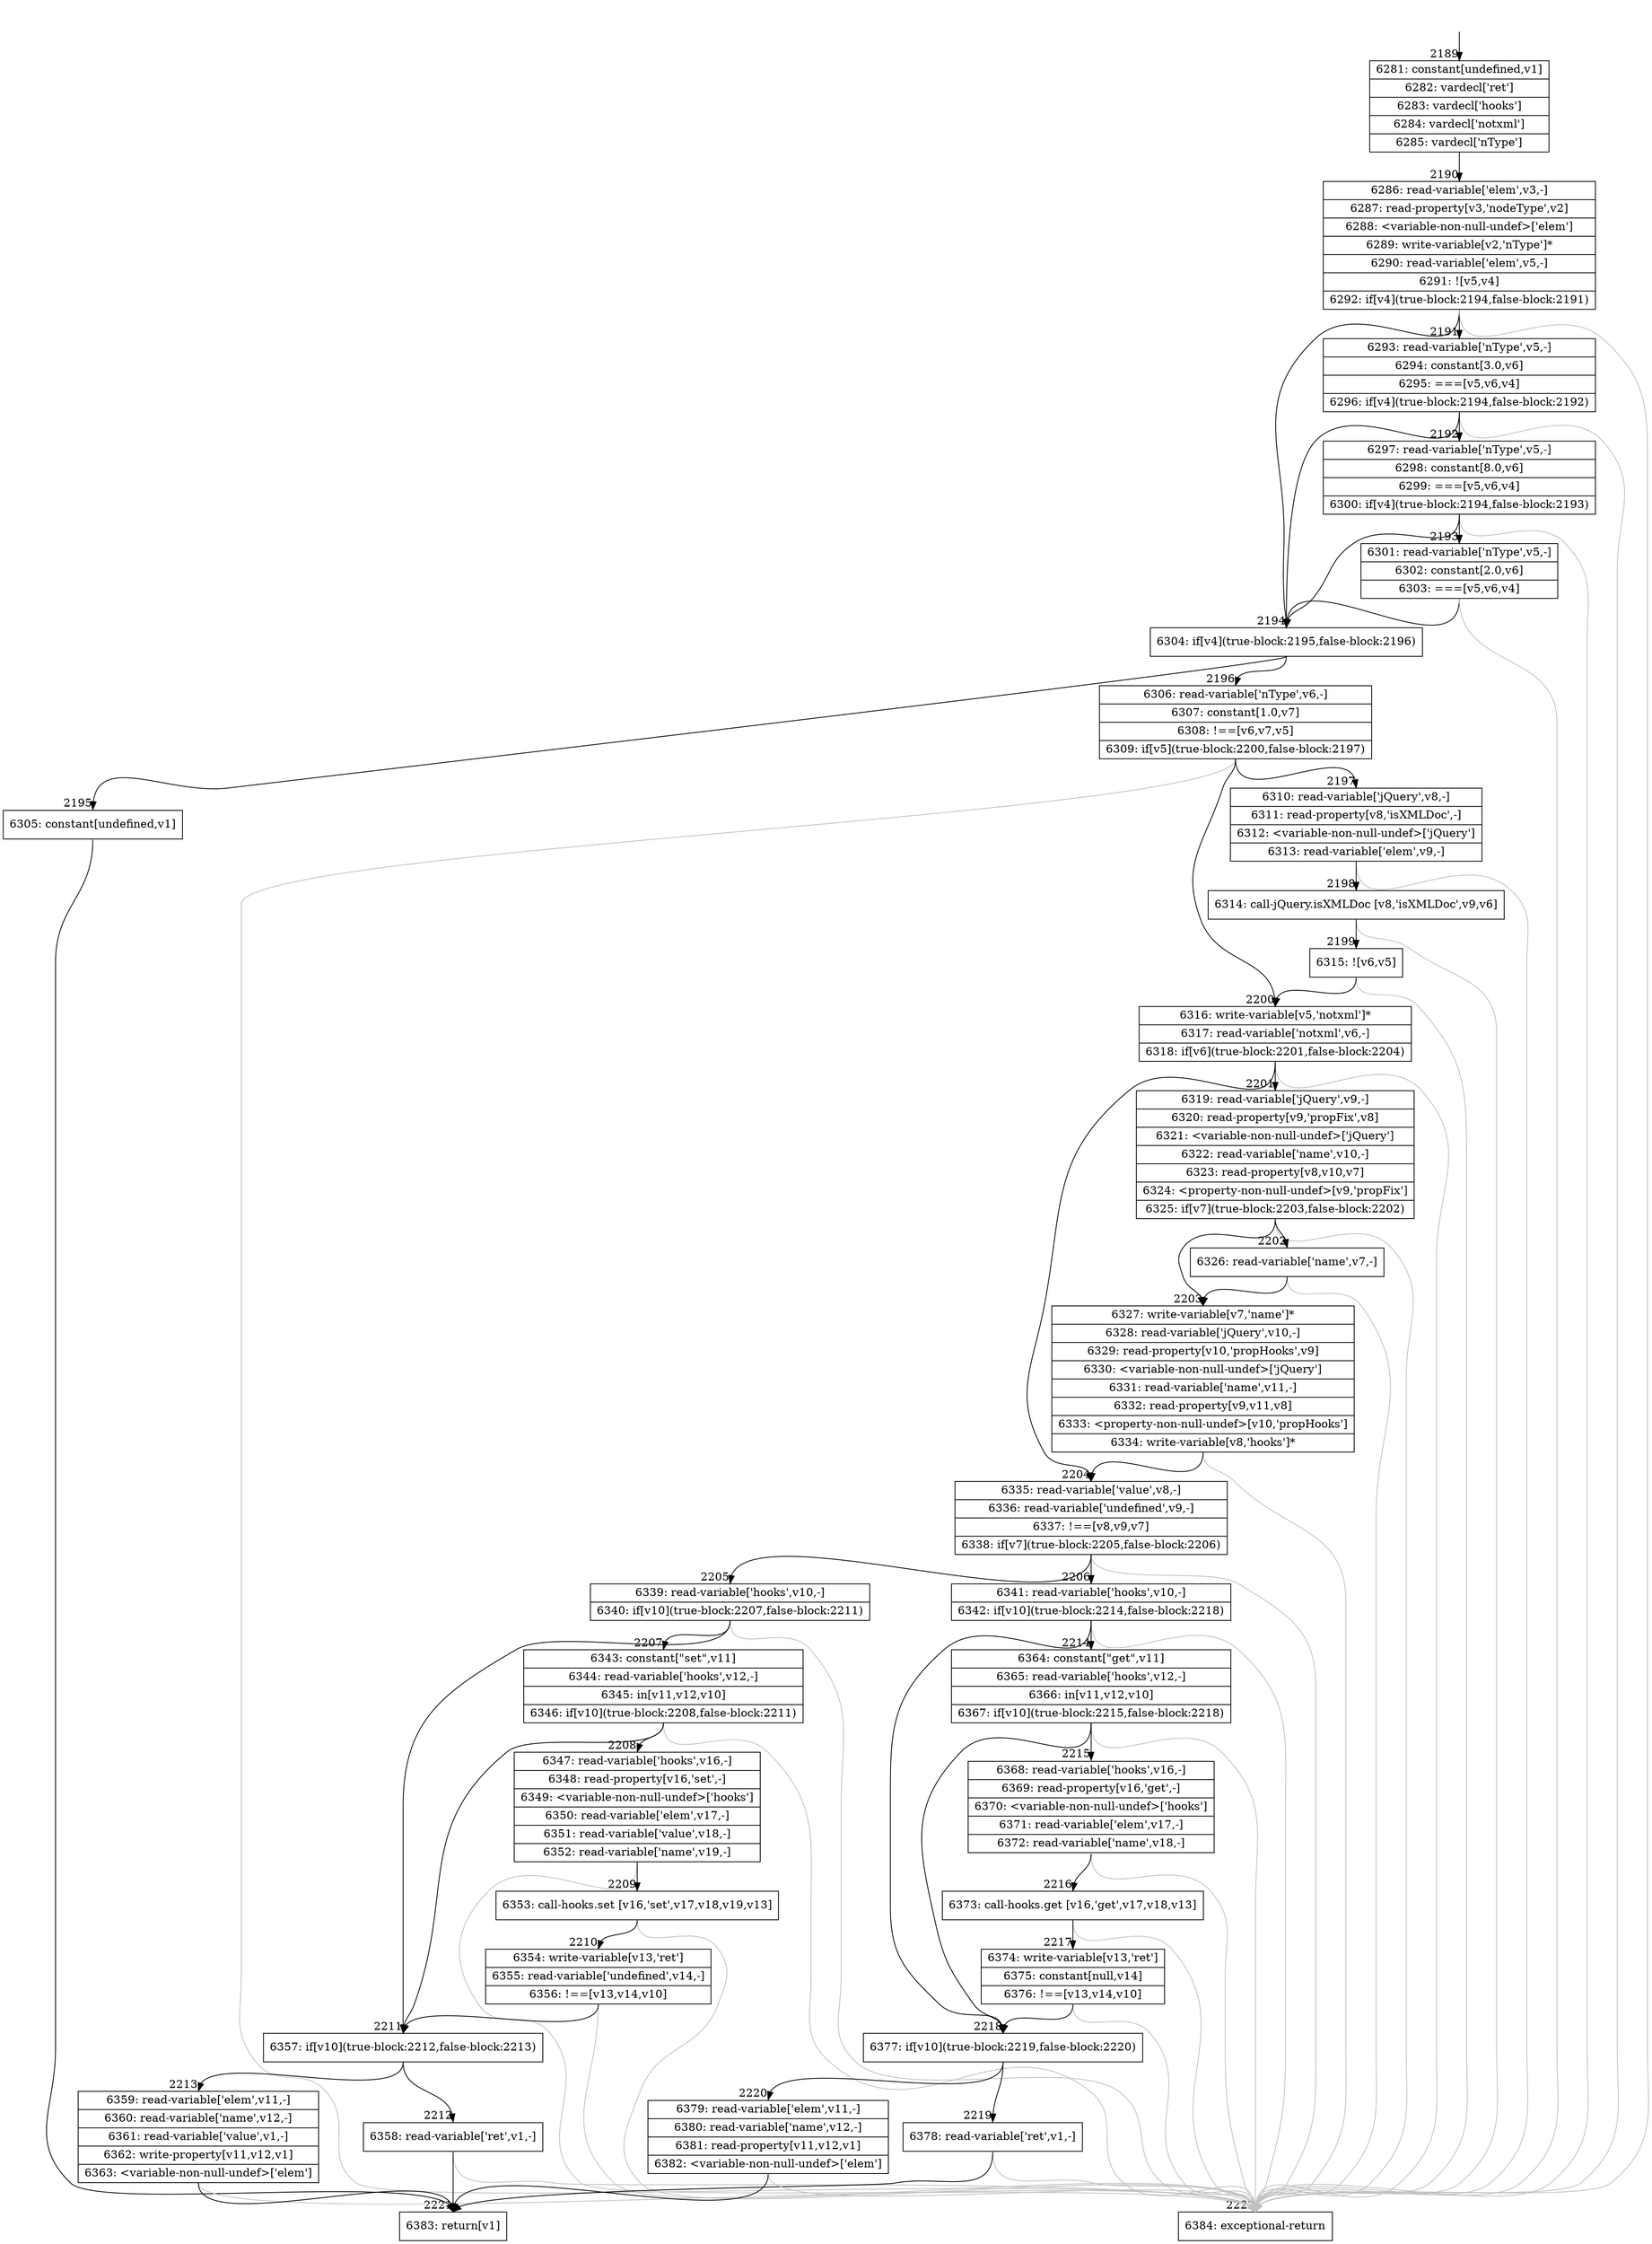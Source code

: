 digraph {
rankdir="TD"
BB_entry147[shape=none,label=""];
BB_entry147 -> BB2189 [tailport=s, headport=n, headlabel="    2189"]
BB2189 [shape=record label="{6281: constant[undefined,v1]|6282: vardecl['ret']|6283: vardecl['hooks']|6284: vardecl['notxml']|6285: vardecl['nType']}" ] 
BB2189 -> BB2190 [tailport=s, headport=n, headlabel="      2190"]
BB2190 [shape=record label="{6286: read-variable['elem',v3,-]|6287: read-property[v3,'nodeType',v2]|6288: \<variable-non-null-undef\>['elem']|6289: write-variable[v2,'nType']*|6290: read-variable['elem',v5,-]|6291: ![v5,v4]|6292: if[v4](true-block:2194,false-block:2191)}" ] 
BB2190 -> BB2194 [tailport=s, headport=n, headlabel="      2194"]
BB2190 -> BB2191 [tailport=s, headport=n, headlabel="      2191"]
BB2190 -> BB2222 [tailport=s, headport=n, color=gray, headlabel="      2222"]
BB2191 [shape=record label="{6293: read-variable['nType',v5,-]|6294: constant[3.0,v6]|6295: ===[v5,v6,v4]|6296: if[v4](true-block:2194,false-block:2192)}" ] 
BB2191 -> BB2194 [tailport=s, headport=n]
BB2191 -> BB2192 [tailport=s, headport=n, headlabel="      2192"]
BB2191 -> BB2222 [tailport=s, headport=n, color=gray]
BB2192 [shape=record label="{6297: read-variable['nType',v5,-]|6298: constant[8.0,v6]|6299: ===[v5,v6,v4]|6300: if[v4](true-block:2194,false-block:2193)}" ] 
BB2192 -> BB2194 [tailport=s, headport=n]
BB2192 -> BB2193 [tailport=s, headport=n, headlabel="      2193"]
BB2192 -> BB2222 [tailport=s, headport=n, color=gray]
BB2193 [shape=record label="{6301: read-variable['nType',v5,-]|6302: constant[2.0,v6]|6303: ===[v5,v6,v4]}" ] 
BB2193 -> BB2194 [tailport=s, headport=n]
BB2193 -> BB2222 [tailport=s, headport=n, color=gray]
BB2194 [shape=record label="{6304: if[v4](true-block:2195,false-block:2196)}" ] 
BB2194 -> BB2195 [tailport=s, headport=n, headlabel="      2195"]
BB2194 -> BB2196 [tailport=s, headport=n, headlabel="      2196"]
BB2195 [shape=record label="{6305: constant[undefined,v1]}" ] 
BB2195 -> BB2221 [tailport=s, headport=n, headlabel="      2221"]
BB2196 [shape=record label="{6306: read-variable['nType',v6,-]|6307: constant[1.0,v7]|6308: !==[v6,v7,v5]|6309: if[v5](true-block:2200,false-block:2197)}" ] 
BB2196 -> BB2200 [tailport=s, headport=n, headlabel="      2200"]
BB2196 -> BB2197 [tailport=s, headport=n, headlabel="      2197"]
BB2196 -> BB2222 [tailport=s, headport=n, color=gray]
BB2197 [shape=record label="{6310: read-variable['jQuery',v8,-]|6311: read-property[v8,'isXMLDoc',-]|6312: \<variable-non-null-undef\>['jQuery']|6313: read-variable['elem',v9,-]}" ] 
BB2197 -> BB2198 [tailport=s, headport=n, headlabel="      2198"]
BB2197 -> BB2222 [tailport=s, headport=n, color=gray]
BB2198 [shape=record label="{6314: call-jQuery.isXMLDoc [v8,'isXMLDoc',v9,v6]}" ] 
BB2198 -> BB2199 [tailport=s, headport=n, headlabel="      2199"]
BB2198 -> BB2222 [tailport=s, headport=n, color=gray]
BB2199 [shape=record label="{6315: ![v6,v5]}" ] 
BB2199 -> BB2200 [tailport=s, headport=n]
BB2199 -> BB2222 [tailport=s, headport=n, color=gray]
BB2200 [shape=record label="{6316: write-variable[v5,'notxml']*|6317: read-variable['notxml',v6,-]|6318: if[v6](true-block:2201,false-block:2204)}" ] 
BB2200 -> BB2201 [tailport=s, headport=n, headlabel="      2201"]
BB2200 -> BB2204 [tailport=s, headport=n, headlabel="      2204"]
BB2200 -> BB2222 [tailport=s, headport=n, color=gray]
BB2201 [shape=record label="{6319: read-variable['jQuery',v9,-]|6320: read-property[v9,'propFix',v8]|6321: \<variable-non-null-undef\>['jQuery']|6322: read-variable['name',v10,-]|6323: read-property[v8,v10,v7]|6324: \<property-non-null-undef\>[v9,'propFix']|6325: if[v7](true-block:2203,false-block:2202)}" ] 
BB2201 -> BB2203 [tailport=s, headport=n, headlabel="      2203"]
BB2201 -> BB2202 [tailport=s, headport=n, headlabel="      2202"]
BB2201 -> BB2222 [tailport=s, headport=n, color=gray]
BB2202 [shape=record label="{6326: read-variable['name',v7,-]}" ] 
BB2202 -> BB2203 [tailport=s, headport=n]
BB2202 -> BB2222 [tailport=s, headport=n, color=gray]
BB2203 [shape=record label="{6327: write-variable[v7,'name']*|6328: read-variable['jQuery',v10,-]|6329: read-property[v10,'propHooks',v9]|6330: \<variable-non-null-undef\>['jQuery']|6331: read-variable['name',v11,-]|6332: read-property[v9,v11,v8]|6333: \<property-non-null-undef\>[v10,'propHooks']|6334: write-variable[v8,'hooks']*}" ] 
BB2203 -> BB2204 [tailport=s, headport=n]
BB2203 -> BB2222 [tailport=s, headport=n, color=gray]
BB2204 [shape=record label="{6335: read-variable['value',v8,-]|6336: read-variable['undefined',v9,-]|6337: !==[v8,v9,v7]|6338: if[v7](true-block:2205,false-block:2206)}" ] 
BB2204 -> BB2205 [tailport=s, headport=n, headlabel="      2205"]
BB2204 -> BB2206 [tailport=s, headport=n, headlabel="      2206"]
BB2204 -> BB2222 [tailport=s, headport=n, color=gray]
BB2205 [shape=record label="{6339: read-variable['hooks',v10,-]|6340: if[v10](true-block:2207,false-block:2211)}" ] 
BB2205 -> BB2211 [tailport=s, headport=n, headlabel="      2211"]
BB2205 -> BB2207 [tailport=s, headport=n, headlabel="      2207"]
BB2205 -> BB2222 [tailport=s, headport=n, color=gray]
BB2206 [shape=record label="{6341: read-variable['hooks',v10,-]|6342: if[v10](true-block:2214,false-block:2218)}" ] 
BB2206 -> BB2218 [tailport=s, headport=n, headlabel="      2218"]
BB2206 -> BB2214 [tailport=s, headport=n, headlabel="      2214"]
BB2206 -> BB2222 [tailport=s, headport=n, color=gray]
BB2207 [shape=record label="{6343: constant[\"set\",v11]|6344: read-variable['hooks',v12,-]|6345: in[v11,v12,v10]|6346: if[v10](true-block:2208,false-block:2211)}" ] 
BB2207 -> BB2211 [tailport=s, headport=n]
BB2207 -> BB2208 [tailport=s, headport=n, headlabel="      2208"]
BB2207 -> BB2222 [tailport=s, headport=n, color=gray]
BB2208 [shape=record label="{6347: read-variable['hooks',v16,-]|6348: read-property[v16,'set',-]|6349: \<variable-non-null-undef\>['hooks']|6350: read-variable['elem',v17,-]|6351: read-variable['value',v18,-]|6352: read-variable['name',v19,-]}" ] 
BB2208 -> BB2209 [tailport=s, headport=n, headlabel="      2209"]
BB2208 -> BB2222 [tailport=s, headport=n, color=gray]
BB2209 [shape=record label="{6353: call-hooks.set [v16,'set',v17,v18,v19,v13]}" ] 
BB2209 -> BB2210 [tailport=s, headport=n, headlabel="      2210"]
BB2209 -> BB2222 [tailport=s, headport=n, color=gray]
BB2210 [shape=record label="{6354: write-variable[v13,'ret']|6355: read-variable['undefined',v14,-]|6356: !==[v13,v14,v10]}" ] 
BB2210 -> BB2211 [tailport=s, headport=n]
BB2210 -> BB2222 [tailport=s, headport=n, color=gray]
BB2211 [shape=record label="{6357: if[v10](true-block:2212,false-block:2213)}" ] 
BB2211 -> BB2212 [tailport=s, headport=n, headlabel="      2212"]
BB2211 -> BB2213 [tailport=s, headport=n, headlabel="      2213"]
BB2212 [shape=record label="{6358: read-variable['ret',v1,-]}" ] 
BB2212 -> BB2221 [tailport=s, headport=n]
BB2212 -> BB2222 [tailport=s, headport=n, color=gray]
BB2213 [shape=record label="{6359: read-variable['elem',v11,-]|6360: read-variable['name',v12,-]|6361: read-variable['value',v1,-]|6362: write-property[v11,v12,v1]|6363: \<variable-non-null-undef\>['elem']}" ] 
BB2213 -> BB2221 [tailport=s, headport=n]
BB2213 -> BB2222 [tailport=s, headport=n, color=gray]
BB2214 [shape=record label="{6364: constant[\"get\",v11]|6365: read-variable['hooks',v12,-]|6366: in[v11,v12,v10]|6367: if[v10](true-block:2215,false-block:2218)}" ] 
BB2214 -> BB2218 [tailport=s, headport=n]
BB2214 -> BB2215 [tailport=s, headport=n, headlabel="      2215"]
BB2214 -> BB2222 [tailport=s, headport=n, color=gray]
BB2215 [shape=record label="{6368: read-variable['hooks',v16,-]|6369: read-property[v16,'get',-]|6370: \<variable-non-null-undef\>['hooks']|6371: read-variable['elem',v17,-]|6372: read-variable['name',v18,-]}" ] 
BB2215 -> BB2216 [tailport=s, headport=n, headlabel="      2216"]
BB2215 -> BB2222 [tailport=s, headport=n, color=gray]
BB2216 [shape=record label="{6373: call-hooks.get [v16,'get',v17,v18,v13]}" ] 
BB2216 -> BB2217 [tailport=s, headport=n, headlabel="      2217"]
BB2216 -> BB2222 [tailport=s, headport=n, color=gray]
BB2217 [shape=record label="{6374: write-variable[v13,'ret']|6375: constant[null,v14]|6376: !==[v13,v14,v10]}" ] 
BB2217 -> BB2218 [tailport=s, headport=n]
BB2217 -> BB2222 [tailport=s, headport=n, color=gray]
BB2218 [shape=record label="{6377: if[v10](true-block:2219,false-block:2220)}" ] 
BB2218 -> BB2219 [tailport=s, headport=n, headlabel="      2219"]
BB2218 -> BB2220 [tailport=s, headport=n, headlabel="      2220"]
BB2219 [shape=record label="{6378: read-variable['ret',v1,-]}" ] 
BB2219 -> BB2221 [tailport=s, headport=n]
BB2219 -> BB2222 [tailport=s, headport=n, color=gray]
BB2220 [shape=record label="{6379: read-variable['elem',v11,-]|6380: read-variable['name',v12,-]|6381: read-property[v11,v12,v1]|6382: \<variable-non-null-undef\>['elem']}" ] 
BB2220 -> BB2221 [tailport=s, headport=n]
BB2220 -> BB2222 [tailport=s, headport=n, color=gray]
BB2221 [shape=record label="{6383: return[v1]}" ] 
BB2222 [shape=record label="{6384: exceptional-return}" ] 
//#$~ 2472
}
